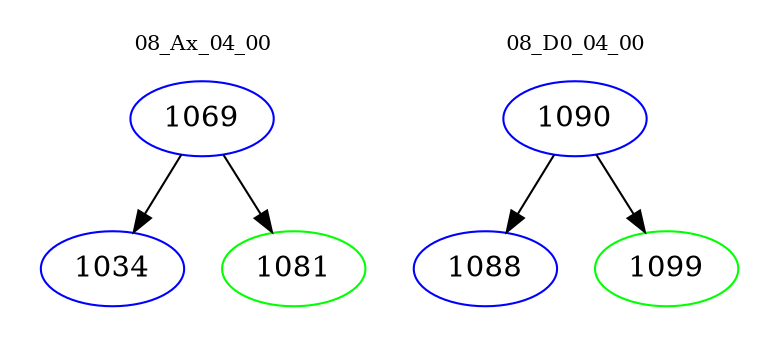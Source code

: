 digraph{
subgraph cluster_0 {
color = white
label = "08_Ax_04_00";
fontsize=10;
T0_1069 [label="1069", color="blue"]
T0_1069 -> T0_1034 [color="black"]
T0_1034 [label="1034", color="blue"]
T0_1069 -> T0_1081 [color="black"]
T0_1081 [label="1081", color="green"]
}
subgraph cluster_1 {
color = white
label = "08_D0_04_00";
fontsize=10;
T1_1090 [label="1090", color="blue"]
T1_1090 -> T1_1088 [color="black"]
T1_1088 [label="1088", color="blue"]
T1_1090 -> T1_1099 [color="black"]
T1_1099 [label="1099", color="green"]
}
}
